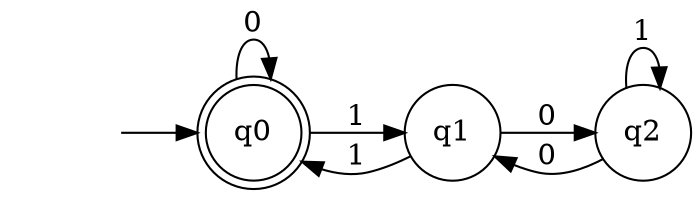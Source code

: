 digraph "tfm\static\DFA Visualization" {
	graph [rankdir=LR]
	"" [label="" shape=plaintext]
	q0 [label=q0 shape=doublecircle]
	q2 [label=q2 shape=circle]
	q1 [label=q1 shape=circle]
	"" -> q0 [label=""]
	q0 -> q0 [label=0]
	q0 -> q1 [label=1]
	q1 -> q2 [label=0]
	q1 -> q0 [label=1]
	q2 -> q1 [label=0]
	q2 -> q2 [label=1]
}
